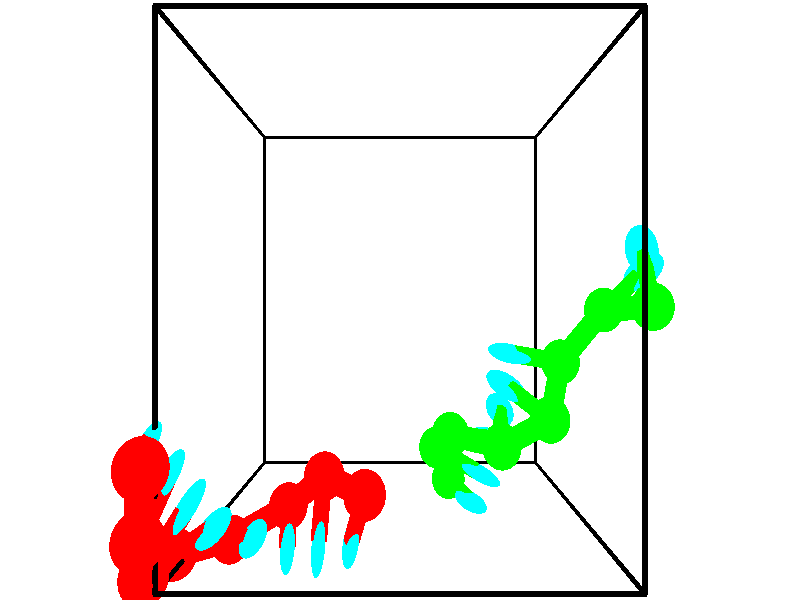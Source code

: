 // switches for output
#declare DRAW_BASES = 1; // possible values are 0, 1; only relevant for DNA ribbons
#declare DRAW_BASES_TYPE = 3; // possible values are 1, 2, 3; only relevant for DNA ribbons
#declare DRAW_FOG = 0; // set to 1 to enable fog

#include "colors.inc"

#include "transforms.inc"
background { rgb <1, 1, 1>}

#default {
   normal{
       ripples 0.25
       frequency 0.20
       turbulence 0.2
       lambda 5
   }
	finish {
		phong 0.1
		phong_size 40.
	}
}

// original window dimensions: 1024x640


// camera settings

camera {
	sky <-0, 1, 0>
	up <-0, 1, 0>
	right 1.6 * <1, 0, 0>
	location <2.5, 2.5, 11.1562>
	look_at <2.5, 2.5, 2.5>
	direction <0, 0, -8.6562>
	angle 67.0682
}


# declare cpy_camera_pos = <2.5, 2.5, 11.1562>;
# if (DRAW_FOG = 1)
fog {
	fog_type 2
	up vnormalize(cpy_camera_pos)
	color rgbt<1,1,1,0.3>
	distance 1e-5
	fog_alt 3e-3
	fog_offset 4
}
# end


// LIGHTS

# declare lum = 6;
global_settings {
	ambient_light rgb lum * <0.05, 0.05, 0.05>
	max_trace_level 15
}# declare cpy_direct_light_amount = 0.25;
light_source
{	1000 * <-1, -1, 1>,
	rgb lum * cpy_direct_light_amount
	parallel
}

light_source
{	1000 * <1, 1, -1>,
	rgb lum * cpy_direct_light_amount
	parallel
}

// strand 0

// nucleotide -1

// particle -1
sphere {
	<0.099719, 1.196244, 5.568040> 0.250000
	pigment { color rgbt <1,0,0,0> }
	no_shadow
}
cylinder {
	<-0.021778, 1.236595, 5.189080>,  <-0.094676, 1.260806, 4.961705>, 0.100000
	pigment { color rgbt <1,0,0,0> }
	no_shadow
}
cylinder {
	<-0.021778, 1.236595, 5.189080>,  <0.099719, 1.196244, 5.568040>, 0.100000
	pigment { color rgbt <1,0,0,0> }
	no_shadow
}

// particle -1
sphere {
	<-0.021778, 1.236595, 5.189080> 0.100000
	pigment { color rgbt <1,0,0,0> }
	no_shadow
}
sphere {
	0, 1
	scale<0.080000,0.200000,0.300000>
	matrix <0.740136, -0.601177, -0.301305,
		-0.599952, -0.792722, 0.107932,
		-0.303737, 0.100885, -0.947399,
		-0.112901, 1.266858, 4.904860>
	pigment { color rgbt <0,1,1,0> }
	no_shadow
}
cylinder {
	<-0.063061, 0.529501, 5.261216>,  <0.099719, 1.196244, 5.568040>, 0.130000
	pigment { color rgbt <1,0,0,0> }
	no_shadow
}

// nucleotide -1

// particle -1
sphere {
	<-0.063061, 0.529501, 5.261216> 0.250000
	pigment { color rgbt <1,0,0,0> }
	no_shadow
}
cylinder {
	<-0.019028, 0.757736, 4.935686>,  <0.007392, 0.894677, 4.740368>, 0.100000
	pigment { color rgbt <1,0,0,0> }
	no_shadow
}
cylinder {
	<-0.019028, 0.757736, 4.935686>,  <-0.063061, 0.529501, 5.261216>, 0.100000
	pigment { color rgbt <1,0,0,0> }
	no_shadow
}

// particle -1
sphere {
	<-0.019028, 0.757736, 4.935686> 0.100000
	pigment { color rgbt <1,0,0,0> }
	no_shadow
}
sphere {
	0, 1
	scale<0.080000,0.200000,0.300000>
	matrix <0.636762, -0.669187, -0.383046,
		-0.763162, -0.476045, -0.436995,
		0.110084, 0.570588, -0.813825,
		0.013998, 0.928913, 4.691539>
	pigment { color rgbt <0,1,1,0> }
	no_shadow
}
cylinder {
	<-0.185460, 0.075885, 4.834203>,  <-0.063061, 0.529501, 5.261216>, 0.130000
	pigment { color rgbt <1,0,0,0> }
	no_shadow
}

// nucleotide -1

// particle -1
sphere {
	<-0.185460, 0.075885, 4.834203> 0.250000
	pigment { color rgbt <1,0,0,0> }
	no_shadow
}
cylinder {
	<0.013950, 0.378658, 4.665195>,  <0.133597, 0.560322, 4.563789>, 0.100000
	pigment { color rgbt <1,0,0,0> }
	no_shadow
}
cylinder {
	<0.013950, 0.378658, 4.665195>,  <-0.185460, 0.075885, 4.834203>, 0.100000
	pigment { color rgbt <1,0,0,0> }
	no_shadow
}

// particle -1
sphere {
	<0.013950, 0.378658, 4.665195> 0.100000
	pigment { color rgbt <1,0,0,0> }
	no_shadow
}
sphere {
	0, 1
	scale<0.080000,0.200000,0.300000>
	matrix <0.661036, -0.647256, -0.379593,
		-0.560806, -0.090064, -0.823034,
		0.498526, 0.756933, -0.422521,
		0.163508, 0.605738, 4.538438>
	pigment { color rgbt <0,1,1,0> }
	no_shadow
}
cylinder {
	<-0.152954, 0.002489, 4.046783>,  <-0.185460, 0.075885, 4.834203>, 0.130000
	pigment { color rgbt <1,0,0,0> }
	no_shadow
}

// nucleotide -1

// particle -1
sphere {
	<-0.152954, 0.002489, 4.046783> 0.250000
	pigment { color rgbt <1,0,0,0> }
	no_shadow
}
cylinder {
	<0.154305, 0.199600, 4.210306>,  <0.338659, 0.317867, 4.308420>, 0.100000
	pigment { color rgbt <1,0,0,0> }
	no_shadow
}
cylinder {
	<0.154305, 0.199600, 4.210306>,  <-0.152954, 0.002489, 4.046783>, 0.100000
	pigment { color rgbt <1,0,0,0> }
	no_shadow
}

// particle -1
sphere {
	<0.154305, 0.199600, 4.210306> 0.100000
	pigment { color rgbt <1,0,0,0> }
	no_shadow
}
sphere {
	0, 1
	scale<0.080000,0.200000,0.300000>
	matrix <0.639557, -0.620773, -0.453441,
		0.030332, 0.609764, -0.792002,
		0.768145, 0.492777, 0.408808,
		0.384748, 0.347433, 4.332949>
	pigment { color rgbt <0,1,1,0> }
	no_shadow
}
cylinder {
	<0.362147, -0.016932, 3.538924>,  <-0.152954, 0.002489, 4.046783>, 0.130000
	pigment { color rgbt <1,0,0,0> }
	no_shadow
}

// nucleotide -1

// particle -1
sphere {
	<0.362147, -0.016932, 3.538924> 0.250000
	pigment { color rgbt <1,0,0,0> }
	no_shadow
}
cylinder {
	<0.596804, 0.088795, 3.845123>,  <0.737598, 0.152231, 4.028843>, 0.100000
	pigment { color rgbt <1,0,0,0> }
	no_shadow
}
cylinder {
	<0.596804, 0.088795, 3.845123>,  <0.362147, -0.016932, 3.538924>, 0.100000
	pigment { color rgbt <1,0,0,0> }
	no_shadow
}

// particle -1
sphere {
	<0.596804, 0.088795, 3.845123> 0.100000
	pigment { color rgbt <1,0,0,0> }
	no_shadow
}
sphere {
	0, 1
	scale<0.080000,0.200000,0.300000>
	matrix <0.732075, -0.577265, -0.361705,
		0.346292, 0.772594, -0.532147,
		0.586641, 0.264316, 0.765499,
		0.772796, 0.168089, 4.074773>
	pigment { color rgbt <0,1,1,0> }
	no_shadow
}
cylinder {
	<1.041381, 0.258858, 3.275235>,  <0.362147, -0.016932, 3.538924>, 0.130000
	pigment { color rgbt <1,0,0,0> }
	no_shadow
}

// nucleotide -1

// particle -1
sphere {
	<1.041381, 0.258858, 3.275235> 0.250000
	pigment { color rgbt <1,0,0,0> }
	no_shadow
}
cylinder {
	<1.104259, 0.121208, 3.645504>,  <1.141987, 0.038618, 3.867665>, 0.100000
	pigment { color rgbt <1,0,0,0> }
	no_shadow
}
cylinder {
	<1.104259, 0.121208, 3.645504>,  <1.041381, 0.258858, 3.275235>, 0.100000
	pigment { color rgbt <1,0,0,0> }
	no_shadow
}

// particle -1
sphere {
	<1.104259, 0.121208, 3.645504> 0.100000
	pigment { color rgbt <1,0,0,0> }
	no_shadow
}
sphere {
	0, 1
	scale<0.080000,0.200000,0.300000>
	matrix <0.956041, -0.181916, -0.229982,
		0.247537, 0.921133, 0.300401,
		0.157197, -0.344124, 0.925671,
		1.151419, 0.017971, 3.923205>
	pigment { color rgbt <0,1,1,0> }
	no_shadow
}
cylinder {
	<1.560499, 0.679141, 3.666745>,  <1.041381, 0.258858, 3.275235>, 0.130000
	pigment { color rgbt <1,0,0,0> }
	no_shadow
}

// nucleotide -1

// particle -1
sphere {
	<1.560499, 0.679141, 3.666745> 0.250000
	pigment { color rgbt <1,0,0,0> }
	no_shadow
}
cylinder {
	<1.528936, 0.288971, 3.749034>,  <1.509999, 0.054869, 3.798408>, 0.100000
	pigment { color rgbt <1,0,0,0> }
	no_shadow
}
cylinder {
	<1.528936, 0.288971, 3.749034>,  <1.560499, 0.679141, 3.666745>, 0.100000
	pigment { color rgbt <1,0,0,0> }
	no_shadow
}

// particle -1
sphere {
	<1.528936, 0.288971, 3.749034> 0.100000
	pigment { color rgbt <1,0,0,0> }
	no_shadow
}
sphere {
	0, 1
	scale<0.080000,0.200000,0.300000>
	matrix <0.970248, -0.122529, -0.208818,
		0.228894, 0.183126, 0.956071,
		-0.078906, -0.975424, 0.205723,
		1.505265, -0.003656, 3.810751>
	pigment { color rgbt <0,1,1,0> }
	no_shadow
}
cylinder {
	<2.084949, 0.590119, 4.067693>,  <1.560499, 0.679141, 3.666745>, 0.130000
	pigment { color rgbt <1,0,0,0> }
	no_shadow
}

// nucleotide -1

// particle -1
sphere {
	<2.084949, 0.590119, 4.067693> 0.250000
	pigment { color rgbt <1,0,0,0> }
	no_shadow
}
cylinder {
	<1.975647, 0.254803, 3.878971>,  <1.910066, 0.053613, 3.765738>, 0.100000
	pigment { color rgbt <1,0,0,0> }
	no_shadow
}
cylinder {
	<1.975647, 0.254803, 3.878971>,  <2.084949, 0.590119, 4.067693>, 0.100000
	pigment { color rgbt <1,0,0,0> }
	no_shadow
}

// particle -1
sphere {
	<1.975647, 0.254803, 3.878971> 0.100000
	pigment { color rgbt <1,0,0,0> }
	no_shadow
}
sphere {
	0, 1
	scale<0.080000,0.200000,0.300000>
	matrix <0.945761, -0.144543, -0.290935,
		0.175693, -0.525713, 0.832321,
		-0.273255, -0.838292, -0.471804,
		1.893671, 0.003315, 3.737430>
	pigment { color rgbt <0,1,1,0> }
	no_shadow
}
// strand 1

// nucleotide -1

// particle -1
sphere {
	<3.237228, 0.221818, 1.923022> 0.250000
	pigment { color rgbt <0,1,0,0> }
	no_shadow
}
cylinder {
	<3.390898, 0.158375, 2.286836>,  <3.483099, 0.120309, 2.505124>, 0.100000
	pigment { color rgbt <0,1,0,0> }
	no_shadow
}
cylinder {
	<3.390898, 0.158375, 2.286836>,  <3.237228, 0.221818, 1.923022>, 0.100000
	pigment { color rgbt <0,1,0,0> }
	no_shadow
}

// particle -1
sphere {
	<3.390898, 0.158375, 2.286836> 0.100000
	pigment { color rgbt <0,1,0,0> }
	no_shadow
}
sphere {
	0, 1
	scale<0.080000,0.200000,0.300000>
	matrix <0.177564, 0.979436, 0.095797,
		-0.906025, 0.124698, 0.404436,
		0.384173, -0.158607, 0.909535,
		3.506150, 0.110793, 2.559696>
	pigment { color rgbt <0,1,1,0> }
	no_shadow
}
cylinder {
	<3.029458, 0.715487, 2.380049>,  <3.237228, 0.221818, 1.923022>, 0.130000
	pigment { color rgbt <0,1,0,0> }
	no_shadow
}

// nucleotide -1

// particle -1
sphere {
	<3.029458, 0.715487, 2.380049> 0.250000
	pigment { color rgbt <0,1,0,0> }
	no_shadow
}
cylinder {
	<3.374914, 0.566608, 2.516047>,  <3.582188, 0.477281, 2.597645>, 0.100000
	pigment { color rgbt <0,1,0,0> }
	no_shadow
}
cylinder {
	<3.374914, 0.566608, 2.516047>,  <3.029458, 0.715487, 2.380049>, 0.100000
	pigment { color rgbt <0,1,0,0> }
	no_shadow
}

// particle -1
sphere {
	<3.374914, 0.566608, 2.516047> 0.100000
	pigment { color rgbt <0,1,0,0> }
	no_shadow
}
sphere {
	0, 1
	scale<0.080000,0.200000,0.300000>
	matrix <0.353558, 0.927970, 0.117765,
		-0.359336, 0.018501, 0.933025,
		0.863640, -0.372196, 0.339994,
		3.634006, 0.454950, 2.618045>
	pigment { color rgbt <0,1,1,0> }
	no_shadow
}
cylinder {
	<3.175788, 0.994462, 3.051704>,  <3.029458, 0.715487, 2.380049>, 0.130000
	pigment { color rgbt <0,1,0,0> }
	no_shadow
}

// nucleotide -1

// particle -1
sphere {
	<3.175788, 0.994462, 3.051704> 0.250000
	pigment { color rgbt <0,1,0,0> }
	no_shadow
}
cylinder {
	<3.506529, 0.928051, 2.836762>,  <3.704973, 0.888204, 2.707797>, 0.100000
	pigment { color rgbt <0,1,0,0> }
	no_shadow
}
cylinder {
	<3.506529, 0.928051, 2.836762>,  <3.175788, 0.994462, 3.051704>, 0.100000
	pigment { color rgbt <0,1,0,0> }
	no_shadow
}

// particle -1
sphere {
	<3.506529, 0.928051, 2.836762> 0.100000
	pigment { color rgbt <0,1,0,0> }
	no_shadow
}
sphere {
	0, 1
	scale<0.080000,0.200000,0.300000>
	matrix <0.384999, 0.863576, 0.325595,
		0.409989, -0.476100, 0.777970,
		0.826852, -0.166027, -0.537355,
		3.754585, 0.878243, 2.675555>
	pigment { color rgbt <0,1,1,0> }
	no_shadow
}
cylinder {
	<3.800987, 0.938174, 3.435366>,  <3.175788, 0.994462, 3.051704>, 0.130000
	pigment { color rgbt <0,1,0,0> }
	no_shadow
}

// nucleotide -1

// particle -1
sphere {
	<3.800987, 0.938174, 3.435366> 0.250000
	pigment { color rgbt <0,1,0,0> }
	no_shadow
}
cylinder {
	<3.845497, 1.111320, 3.077540>,  <3.872203, 1.215208, 2.862844>, 0.100000
	pigment { color rgbt <0,1,0,0> }
	no_shadow
}
cylinder {
	<3.845497, 1.111320, 3.077540>,  <3.800987, 0.938174, 3.435366>, 0.100000
	pigment { color rgbt <0,1,0,0> }
	no_shadow
}

// particle -1
sphere {
	<3.845497, 1.111320, 3.077540> 0.100000
	pigment { color rgbt <0,1,0,0> }
	no_shadow
}
sphere {
	0, 1
	scale<0.080000,0.200000,0.300000>
	matrix <0.286871, 0.847844, 0.445942,
		0.951485, -0.306247, -0.029832,
		0.111275, 0.432866, -0.894565,
		3.878880, 1.241180, 2.809171>
	pigment { color rgbt <0,1,1,0> }
	no_shadow
}
cylinder {
	<4.423701, 1.219984, 3.420401>,  <3.800987, 0.938174, 3.435366>, 0.130000
	pigment { color rgbt <0,1,0,0> }
	no_shadow
}

// nucleotide -1

// particle -1
sphere {
	<4.423701, 1.219984, 3.420401> 0.250000
	pigment { color rgbt <0,1,0,0> }
	no_shadow
}
cylinder {
	<4.138855, 1.403214, 3.207587>,  <3.967947, 1.513151, 3.079898>, 0.100000
	pigment { color rgbt <0,1,0,0> }
	no_shadow
}
cylinder {
	<4.138855, 1.403214, 3.207587>,  <4.423701, 1.219984, 3.420401>, 0.100000
	pigment { color rgbt <0,1,0,0> }
	no_shadow
}

// particle -1
sphere {
	<4.138855, 1.403214, 3.207587> 0.100000
	pigment { color rgbt <0,1,0,0> }
	no_shadow
}
sphere {
	0, 1
	scale<0.080000,0.200000,0.300000>
	matrix <0.166387, 0.846343, 0.505983,
		0.682062, 0.271793, -0.678910,
		-0.712114, 0.458074, -0.532036,
		3.925221, 1.540636, 3.047976>
	pigment { color rgbt <0,1,1,0> }
	no_shadow
}
cylinder {
	<4.638768, 1.812278, 3.106106>,  <4.423701, 1.219984, 3.420401>, 0.130000
	pigment { color rgbt <0,1,0,0> }
	no_shadow
}

// nucleotide -1

// particle -1
sphere {
	<4.638768, 1.812278, 3.106106> 0.250000
	pigment { color rgbt <0,1,0,0> }
	no_shadow
}
cylinder {
	<4.246429, 1.869404, 3.159086>,  <4.011026, 1.903679, 3.190874>, 0.100000
	pigment { color rgbt <0,1,0,0> }
	no_shadow
}
cylinder {
	<4.246429, 1.869404, 3.159086>,  <4.638768, 1.812278, 3.106106>, 0.100000
	pigment { color rgbt <0,1,0,0> }
	no_shadow
}

// particle -1
sphere {
	<4.246429, 1.869404, 3.159086> 0.100000
	pigment { color rgbt <0,1,0,0> }
	no_shadow
}
sphere {
	0, 1
	scale<0.080000,0.200000,0.300000>
	matrix <0.179971, 0.924565, 0.335844,
		-0.074496, 0.353248, -0.932559,
		-0.980847, 0.142815, 0.132450,
		3.952175, 1.912248, 3.198821>
	pigment { color rgbt <0,1,1,0> }
	no_shadow
}
cylinder {
	<5.231080, 2.388000, 3.054712>,  <4.638768, 1.812278, 3.106106>, 0.130000
	pigment { color rgbt <0,1,0,0> }
	no_shadow
}

// nucleotide -1

// particle -1
sphere {
	<5.231080, 2.388000, 3.054712> 0.250000
	pigment { color rgbt <0,1,0,0> }
	no_shadow
}
cylinder {
	<5.545424, 2.634556, 3.034746>,  <5.734030, 2.782489, 3.022767>, 0.100000
	pigment { color rgbt <0,1,0,0> }
	no_shadow
}
cylinder {
	<5.545424, 2.634556, 3.034746>,  <5.231080, 2.388000, 3.054712>, 0.100000
	pigment { color rgbt <0,1,0,0> }
	no_shadow
}

// particle -1
sphere {
	<5.545424, 2.634556, 3.034746> 0.100000
	pigment { color rgbt <0,1,0,0> }
	no_shadow
}
sphere {
	0, 1
	scale<0.080000,0.200000,0.300000>
	matrix <-0.434469, 0.607750, 0.664738,
		0.440071, -0.500705, 0.745408,
		0.785859, 0.616388, -0.049912,
		5.781181, 2.819472, 3.019772>
	pigment { color rgbt <0,1,1,0> }
	no_shadow
}
cylinder {
	<5.627973, 2.430380, 3.683203>,  <5.231080, 2.388000, 3.054712>, 0.130000
	pigment { color rgbt <0,1,0,0> }
	no_shadow
}

// nucleotide -1

// particle -1
sphere {
	<5.627973, 2.430380, 3.683203> 0.250000
	pigment { color rgbt <0,1,0,0> }
	no_shadow
}
cylinder {
	<5.623966, 2.784042, 3.496370>,  <5.621562, 2.996240, 3.384270>, 0.100000
	pigment { color rgbt <0,1,0,0> }
	no_shadow
}
cylinder {
	<5.623966, 2.784042, 3.496370>,  <5.627973, 2.430380, 3.683203>, 0.100000
	pigment { color rgbt <0,1,0,0> }
	no_shadow
}

// particle -1
sphere {
	<5.623966, 2.784042, 3.496370> 0.100000
	pigment { color rgbt <0,1,0,0> }
	no_shadow
}
sphere {
	0, 1
	scale<0.080000,0.200000,0.300000>
	matrix <-0.393965, 0.425836, 0.814528,
		0.919071, 0.192173, 0.344061,
		-0.010017, 0.884157, -0.467083,
		5.620961, 3.049289, 3.356245>
	pigment { color rgbt <0,1,1,0> }
	no_shadow
}
// box output
cylinder {
	<0.000000, 0.000000, 0.000000>,  <5.000000, 0.000000, 0.000000>, 0.025000
	pigment { color rgbt <0,0,0,0> }
	no_shadow
}
cylinder {
	<0.000000, 0.000000, 0.000000>,  <0.000000, 5.000000, 0.000000>, 0.025000
	pigment { color rgbt <0,0,0,0> }
	no_shadow
}
cylinder {
	<0.000000, 0.000000, 0.000000>,  <0.000000, 0.000000, 5.000000>, 0.025000
	pigment { color rgbt <0,0,0,0> }
	no_shadow
}
cylinder {
	<5.000000, 5.000000, 5.000000>,  <0.000000, 5.000000, 5.000000>, 0.025000
	pigment { color rgbt <0,0,0,0> }
	no_shadow
}
cylinder {
	<5.000000, 5.000000, 5.000000>,  <5.000000, 0.000000, 5.000000>, 0.025000
	pigment { color rgbt <0,0,0,0> }
	no_shadow
}
cylinder {
	<5.000000, 5.000000, 5.000000>,  <5.000000, 5.000000, 0.000000>, 0.025000
	pigment { color rgbt <0,0,0,0> }
	no_shadow
}
cylinder {
	<0.000000, 0.000000, 5.000000>,  <0.000000, 5.000000, 5.000000>, 0.025000
	pigment { color rgbt <0,0,0,0> }
	no_shadow
}
cylinder {
	<0.000000, 0.000000, 5.000000>,  <5.000000, 0.000000, 5.000000>, 0.025000
	pigment { color rgbt <0,0,0,0> }
	no_shadow
}
cylinder {
	<5.000000, 5.000000, 0.000000>,  <0.000000, 5.000000, 0.000000>, 0.025000
	pigment { color rgbt <0,0,0,0> }
	no_shadow
}
cylinder {
	<5.000000, 5.000000, 0.000000>,  <5.000000, 0.000000, 0.000000>, 0.025000
	pigment { color rgbt <0,0,0,0> }
	no_shadow
}
cylinder {
	<5.000000, 0.000000, 5.000000>,  <5.000000, 0.000000, 0.000000>, 0.025000
	pigment { color rgbt <0,0,0,0> }
	no_shadow
}
cylinder {
	<0.000000, 5.000000, 0.000000>,  <0.000000, 5.000000, 5.000000>, 0.025000
	pigment { color rgbt <0,0,0,0> }
	no_shadow
}
// end of box output
